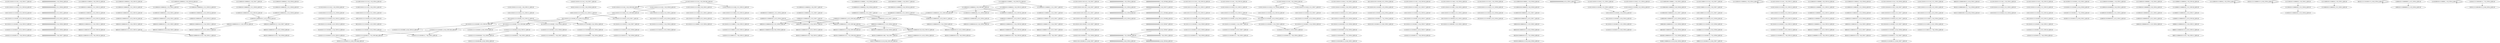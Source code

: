 digraph G {
    "1110101111110100111_6-25_COV:13_LEN:19" -> "1101011111101001111_7-26_COV:10_LEN:19";
    "0000000000000000000_1-20_COV:6_LEN:19" -> "0000000000000000000_2-21_COV:6_LEN:19";
    "1110001011110001011_3-22_COV:12_LEN:19" -> "1100010111100010111_4-23_COV:13_LEN:19";
    "1111000101110000101_2-21_COV:8_LEN:19" -> "1110001011100001011_3-22_COV:9_LEN:19";
    "1110011010111111101_2-20_COV:5_LEN:19" -> "1100110101111111010_3-21_COV:5_LEN:19";
    "1000010111100001011_4-22_COV:7_LEN:19" -> "0000101111000010111_5-23_COV:8_LEN:19";
    "1110111010111011101_2-20_COV:7_LEN:19" -> "1101110101110111010_3-21_COV:7_LEN:19";
    "1110101111111010011_6-25_COV:6_LEN:19" -> "1101011111110100111_7-26_COV:7_LEN:19";
    "0000000000000000000_4-22_COV:68_LEN:19" -> "0000000000000000000_5-23_COV:67_LEN:19";
    "1111000101111000101_2-21_COV:12_LEN:19" -> "1110001011110001011_3-22_COV:12_LEN:19";
    "1100010111100001011_3-22_COV:7_LEN:19" -> "1000101111000010111_5-23_COV:246_LEN:19";
    "1100010111100001011_3-22_COV:7_LEN:19" -> "1000101111000010111_5-24_COV:12_LEN:19";
    "1100010111100001011_3-22_COV:7_LEN:19" -> "1000101111000010110_5-25_COV:9_LEN:19";
    "1011101111111101001_4-23_COV:9_LEN:19" -> "0111011111111010011_5-24_COV:9_LEN:19";
    "1100010111000010111_4-23_COV:9_LEN:19" -> "1000101110000101111_5-24_COV:10_LEN:19";
    "1111011101011111101_1-20_COV:10_LEN:19" -> "1110111010111111010_2-21_COV:11_LEN:19";
    "0111010111111010011_5-24_COV:7_LEN:19" -> "1110101111110100111_6-25_COV:7_LEN:19";
    "0001011100001011111_6-25_COV:8_LEN:19" -> "0010111000010111110_7-26_COV:8_LEN:19";
    "1000101111000010111_5-23_COV:246_LEN:19" -> "0001011110000101110_6-26_COV:9_LEN:19";
    "1000101111000010111_5-23_COV:246_LEN:19" -> "0001011110000101111_6-24_COV:228_LEN:19";
    "1000101111000010111_5-23_COV:246_LEN:19" -> "0001011110000101110_6-24_COV:13_LEN:19";
    "1110111010111111101_2-20_COV:259_LEN:19" -> "1101110101111111010_3-22_COV:5_LEN:19";
    "1110111010111111101_2-20_COV:259_LEN:19" -> "1101110101111111010_3-21_COV:265_LEN:19";
    "1011101011111010100_4-22_COV:6_LEN:19" -> "0111010111110101001_5-23_COV:6_LEN:19";
    "1101011101110100111_7-25_COV:6_LEN:19" -> "1010111011101001111_8-26_COV:7_LEN:19";
    "1101011011110100111_7-25_COV:4_LEN:19" -> "1010110111101001111_8-26_COV:5_LEN:19";
    "1110001011110000101_3-21_COV:254_LEN:19" -> "1100010111100001011_4-22_COV:259_LEN:19";
    "1110001011110000101_3-21_COV:254_LEN:19" -> "1100010111100001011_4-23_COV:11_LEN:19";
    "0111010111111101001_5-24_COV:8_LEN:19" -> "1110101111111010011_6-25_COV:6_LEN:19";
    "1111100010111100010_1-20_COV:13_LEN:19" -> "1111000101111000101_2-21_COV:12_LEN:19";
    "1011101011111110101_4-23_COV:7_LEN:19" -> "0111010111111101011_5-24_COV:7_LEN:19";
    "1011101011111101001_4-23_COV:8_LEN:19" -> "0111010111111010011_5-24_COV:7_LEN:19";
    "0111010111111010011_5-24_COV:17_LEN:19" -> "1110101111110100111_6-25_COV:17_LEN:19";
    "1011101011111100100_4-22_COV:5_LEN:19" -> "0111010111111001001_5-23_COV:5_LEN:19";
    "1101110101111110010_3-21_COV:5_LEN:19" -> "1011101011111100100_4-22_COV:5_LEN:19";
    "1110111010111111001_2-20_COV:5_LEN:19" -> "1101110101111110010_3-21_COV:5_LEN:19";
    "1000101110000101111_5-24_COV:10_LEN:19" -> "0001011100001011111_6-25_COV:11_LEN:19";
    "1111000101111000011_2-21_COV:7_LEN:19" -> "1110001011110000111_3-22_COV:7_LEN:19";
    "1101101011111110100_3-22_COV:6_LEN:19" -> "1011010111111101001_4-23_COV:4_LEN:19";
    "0001011110000101111_6-25_COV:33_LEN:19" -> "0010111100001011110_7-26_COV:33_LEN:19";
    "1110101111111010010_6-24_COV:12_LEN:19" -> "1101011111110100101_7-26_COV:5_LEN:19";
    "1110101111111010010_6-24_COV:12_LEN:19" -> "1101011111110100100_7-25_COV:6_LEN:19";
    "0000101111000010111_5-23_COV:8_LEN:19" -> "0001011110000101110_6-26_COV:9_LEN:19";
    "0000101111000010111_5-23_COV:8_LEN:19" -> "0001011110000101111_6-24_COV:228_LEN:19";
    "0000101111000010111_5-23_COV:8_LEN:19" -> "0001011110000101110_6-24_COV:13_LEN:19";
    "0001011100001011111_6-25_COV:11_LEN:19" -> "0010111000010111110_7-26_COV:11_LEN:19";
    "1110001010110000101_3-21_COV:7_LEN:19" -> "1100010101100001011_4-22_COV:7_LEN:19";
    "1111000101111000010_1-20_COV:7_LEN:19" -> "1110001011110000101_2-21_COV:7_LEN:19";
    "0000000000000000000_6-25_COV:5_LEN:19" -> "0000000000000000000_6-25_COV:5_LEN:19";
    "1000101111000010111_5-24_COV:12_LEN:19" -> "0001011110000101111_6-25_COV:12_LEN:19";
    "0111010111111010011_5-24_COV:5_LEN:19" -> "1110101111110100111_6-25_COV:5_LEN:19";
    "1101110101111101001_3-23_COV:4_LEN:19" -> "1011101011111010011_4-24_COV:4_LEN:19";
    "0000000000000000000_4-23_COV:5_LEN:19" -> "0000000000000000000_5-24_COV:6_LEN:19";
    "1110101111110100111_6-25_COV:5_LEN:19" -> "1101011111101001111_7-26_COV:4_LEN:19";
    "1100010011100001011_4-22_COV:6_LEN:19" -> "1000100111000010111_5-23_COV:8_LEN:19";
    "1100001011110000101_3-21_COV:7_LEN:19" -> "1000010111100001011_4-22_COV:7_LEN:19";
    "0111010111111101011_5-24_COV:7_LEN:19" -> "1110101111111010111_6-25_COV:8_LEN:19";
    "0001010110000101111_6-24_COV:6_LEN:19" -> "0010101100001011111_7-25_COV:6_LEN:19";
    "0000000000000000000_3-22_COV:4_LEN:19" -> "0000000000000000000_4-23_COV:4_LEN:19";
    "1101110001111111010_3-21_COV:7_LEN:19" -> "1011100011111110100_4-22_COV:8_LEN:19";
    "1110001011110000101_2-21_COV:7_LEN:19" -> "1100010111100001011_3-22_COV:7_LEN:19";
    "1111100101111000010_1-20_COV:4_LEN:19" -> "1111100101111000010_1-20_COV:4_LEN:19";
    "1101110101111110100_3-22_COV:12_LEN:19" -> "1011101011111101001_4-23_COV:13_LEN:19";
    "0111011111111010011_5-24_COV:9_LEN:19" -> "1110111111110100111_6-25_COV:9_LEN:19";
    "0001011110000011111_6-25_COV:13_LEN:19" -> "0010111100000111110_7-26_COV:13_LEN:19";
    "0111010111111101001_5-23_COV:260_LEN:19" -> "1110101111111010010_6-24_COV:12_LEN:19";
    "0111010111111101001_5-23_COV:260_LEN:19" -> "1110101111111010011_6-26_COV:6_LEN:19";
    "0111010111111101001_5-23_COV:260_LEN:19" -> "1110101111111010011_6-24_COV:239_LEN:19";
    "1100010111000010111_4-23_COV:9_LEN:19" -> "1000101110000101111_5-24_COV:7_LEN:19";
    "1111100010111100000_1-20_COV:14_LEN:19" -> "1111000101111000001_2-21_COV:11_LEN:19";
    "1100010111100010111_4-23_COV:8_LEN:19" -> "1000101111000101111_5-24_COV:5_LEN:19";
    "0000000000000000000_3-22_COV:5_LEN:19" -> "0000000000000000000_4-23_COV:5_LEN:19";
    "1110101111110100111_6-25_COV:17_LEN:19" -> "1101011111101001111_7-26_COV:19_LEN:19";
    "1111011101011111010_1-19_COV:5_LEN:19" -> "1110111010111110101_2-20_COV:5_LEN:19";
    "0000000000000000000_3-21_COV:68_LEN:19" -> "0000000000000000000_4-22_COV:68_LEN:19";
    "1110101011111010011_6-24_COV:6_LEN:19" -> "1101010111110100111_7-25_COV:7_LEN:19";
    "1111011101011111101_1-20_COV:16_LEN:19" -> "1110111010111111010_2-21_COV:17_LEN:19";
    "1100010111000010111_4-24_COV:5_LEN:19" -> "1000101110000101111_5-25_COV:5_LEN:19";
    "1000101110000101111_5-25_COV:5_LEN:19" -> "0001011100001011110_6-26_COV:5_LEN:19";
    "1110001001110000101_3-21_COV:7_LEN:19" -> "1100010011100001011_4-22_COV:6_LEN:19";
    "1111011101111111101_1-20_COV:10_LEN:19" -> "1110111011111111010_2-21_COV:11_LEN:19";
    "1111011010111111101_1-20_COV:9_LEN:19" -> "1110110101111111010_2-21_COV:9_LEN:19";
    "1111011100011111110_1-19_COV:7_LEN:19" -> "1110111000111111101_2-20_COV:7_LEN:19";
    "1111000101111000001_2-21_COV:11_LEN:19" -> "1110001011110000011_3-22_COV:11_LEN:19";
    "0010111100001011111_7-25_COV:228_LEN:19" -> "0101111000010111110_8-26_COV:233_LEN:19";
    "1110101101111010011_6-24_COV:4_LEN:19" -> "1101011011110100111_7-25_COV:4_LEN:19";
    "1100010111100001011_4-22_COV:259_LEN:19" -> "1000101111000010111_5-23_COV:246_LEN:19";
    "1100010111100001011_4-22_COV:259_LEN:19" -> "1000101111000010111_5-24_COV:12_LEN:19";
    "1100010111100001011_4-22_COV:259_LEN:19" -> "1000101111000010110_5-25_COV:9_LEN:19";
    "1011101011111110001_4-23_COV:14_LEN:19" -> "0111010111111100011_5-24_COV:12_LEN:19";
    "1101011101011111110_1-19_COV:7_LEN:19" -> "1010111010111111101_2-20_COV:8_LEN:19";
    "1000101111000011111_5-24_COV:7_LEN:19" -> "0001011110000111111_6-25_COV:7_LEN:19";
    "1011101011111111001_4-23_COV:5_LEN:19" -> "0111010111111110011_5-24_COV:4_LEN:19";
    "1111100010111000010_1-20_COV:8_LEN:19" -> "1111000101110000101_2-21_COV:8_LEN:19";
    "1110001011100001011_3-22_COV:13_LEN:19" -> "1100010111000010111_4-23_COV:14_LEN:19";
    "1000101111000010110_5-25_COV:9_LEN:19" -> "0001011110000101100_6-26_COV:9_LEN:19";
    "1110111010101111101_2-20_COV:7_LEN:19" -> "1101110101011111010_3-21_COV:7_LEN:19";
    "1110110101111111010_2-21_COV:9_LEN:19" -> "1101101011111110100_3-22_COV:12_LEN:19";
    "1101101011111110100_3-22_COV:12_LEN:19" -> "1011010111111101001_4-23_COV:13_LEN:19";
    "1000100111000010111_5-23_COV:8_LEN:19" -> "0001001110000101111_6-24_COV:8_LEN:19";
    "1011101011111101001_4-23_COV:18_LEN:19" -> "0111010111111010011_5-24_COV:13_LEN:19";
    "0010111100001011111_6-25_COV:4_LEN:19" -> "0101111000010111110_8-26_COV:233_LEN:19";
    "1111000101110000101_2-21_COV:15_LEN:19" -> "1110001011100001011_3-22_COV:14_LEN:19";
    "1100010111000010111_4-23_COV:12_LEN:19" -> "1000101110000101111_5-24_COV:11_LEN:19";
    "1111100010111100001_1-19_COV:274_LEN:19" -> "1111000101111000011_2-21_COV:7_LEN:19";
    "1111100010111100001_1-19_COV:274_LEN:19" -> "1111000101111000010_2-20_COV:281_LEN:19";
    "0001011110000101111_6-25_COV:9_LEN:19" -> "0010111100001011110_7-26_COV:9_LEN:19";
    "1011101011101110100_4-22_COV:7_LEN:19" -> "0111010111011101001_5-23_COV:7_LEN:19";
    "1111011101011111101_1-20_COV:8_LEN:19" -> "1110111010111111010_2-21_COV:8_LEN:19";
    "0001011110000100111_6-24_COV:5_LEN:19" -> "0010111100001001111_7-25_COV:6_LEN:19";
    "1101011111110100111_6-25_COV:13_LEN:19" -> "1010111111101001111_8-26_COV:246_LEN:19";
    "1101010111110100111_7-25_COV:7_LEN:19" -> "1010101111101001111_8-26_COV:7_LEN:19";
    "1110001011110000100_3-21_COV:4_LEN:19" -> "1100010111100001001_4-22_COV:4_LEN:19";
    "1111011010111111101_1-20_COV:5_LEN:19" -> "1110110101111111010_2-21_COV:5_LEN:19";
    "1110111010111111100_2-20_COV:5_LEN:19" -> "1101110101111111000_3-21_COV:5_LEN:19";
    "0010101100001011111_7-25_COV:6_LEN:19" -> "0101011000010111110_8-26_COV:6_LEN:19";
    "1110111010111111010_2-21_COV:18_LEN:19" -> "1101110101111110100_3-22_COV:19_LEN:19";
    "0111010111111101000_5-24_COV:4_LEN:19" -> "1110101111111010000_6-25_COV:4_LEN:19";
    "0110001011110000101_3-21_COV:15_LEN:19" -> "1100010111100001011_4-22_COV:259_LEN:19";
    "0110001011110000101_3-21_COV:15_LEN:19" -> "1100010111100001011_4-23_COV:11_LEN:19";
    "1110101111110100111_6-25_COV:12_LEN:19" -> "1101011111101001111_7-26_COV:13_LEN:19";
    "1110001011110000011_3-22_COV:11_LEN:19" -> "1100010111100000111_4-23_COV:15_LEN:19";
    "1100110101111111010_3-21_COV:5_LEN:19" -> "1001101011111110100_4-22_COV:5_LEN:19";
    "1110111010111110100_2-22_COV:5_LEN:19" -> "1101110101111101001_3-23_COV:4_LEN:19";
    "1000101110000101111_5-24_COV:11_LEN:19" -> "0001011100001011111_6-25_COV:11_LEN:19";
    "1100010111100001111_4-23_COV:7_LEN:19" -> "1000101111000011111_5-24_COV:7_LEN:19";
    "1111000101110000101_2-22_COV:5_LEN:19" -> "1110001011100001011_3-23_COV:5_LEN:19";
    "0010011100001011111_7-25_COV:8_LEN:19" -> "0100111000010111110_8-26_COV:6_LEN:19";
    "1000101011000010111_5-23_COV:5_LEN:19" -> "0001010110000101111_6-24_COV:6_LEN:19";
    "0111010101111101001_5-23_COV:7_LEN:19" -> "1110101011111010011_6-24_COV:6_LEN:19";
    "1110111010111111010_2-21_COV:11_LEN:19" -> "1101110101111110100_3-22_COV:11_LEN:19";
    "1111011101011111010_1-21_COV:5_LEN:19" -> "1110111010111110100_2-22_COV:5_LEN:19";
    "1110111010111110101_2-20_COV:5_LEN:19" -> "1101110101111101010_3-21_COV:5_LEN:19";
    "1110111010111111010_2-21_COV:17_LEN:19" -> "1101110101111110100_3-22_COV:15_LEN:19";
    "0000000000000000000_5-23_COV:67_LEN:19" -> "0000000000000000000_6-24_COV:67_LEN:19";
    "0001011110000101111_6-25_COV:12_LEN:19" -> "0010111100001011110_7-26_COV:12_LEN:19";
    "1110111010111111010_2-21_COV:13_LEN:19" -> "1101110101111110100_3-22_COV:14_LEN:19";
    "0000000000000000000_7-25_COV:63_LEN:19" -> "0000000000000000001_8-26_COV:4_LEN:19";
    "0000000000000000000_7-25_COV:63_LEN:19" -> "0000000000000000000_8-26_COV:56_LEN:19";
    "0111010111110101001_5-23_COV:6_LEN:19" -> "1110101111101010011_6-24_COV:4_LEN:19";
    "1111100010111100010_1-20_COV:8_LEN:19" -> "1111000101111000101_2-21_COV:8_LEN:19";
    "1011101011111010011_4-24_COV:4_LEN:19" -> "0111010111110100111_5-25_COV:4_LEN:19";
    "1011101011111101001_4-23_COV:13_LEN:19" -> "0111010111111010011_5-24_COV:12_LEN:19";
    "1111000101110000101_2-21_COV:9_LEN:19" -> "1110001011100001011_3-22_COV:10_LEN:19";
    "1011101011111101001_4-23_COV:17_LEN:19" -> "0111010111111010011_5-24_COV:17_LEN:19";
    "1011101011111101001_4-23_COV:6_LEN:19" -> "0111010111111010011_5-24_COV:6_LEN:19";
    "0001011100001011111_6-25_COV:12_LEN:19" -> "0010111000010111110_7-26_COV:11_LEN:19";
    "1011101011111110000_4-22_COV:4_LEN:19" -> "0111010111111100001_5-23_COV:4_LEN:19";
    "1101110101111110100_3-22_COV:14_LEN:19" -> "1011101011111101001_4-23_COV:12_LEN:19";
    "1111100010111000010_1-20_COV:18_LEN:19" -> "1111000101110000101_2-21_COV:15_LEN:19";
    "1111100010111000010_1-20_COV:18_LEN:19" -> "1111000101110000101_2-22_COV:5_LEN:19";
    "1111000101011000010_2-20_COV:8_LEN:19" -> "1110001010110000101_3-21_COV:7_LEN:19";
    "0001011110000101111_6-24_COV:228_LEN:19" -> "0010111100001011111_7-25_COV:228_LEN:19";
    "1110100111111010011_6-24_COV:6_LEN:19" -> "1101001111110100111_7-25_COV:6_LEN:19";
    "1111011010111111101_1-20_COV:6_LEN:19" -> "1110110101111111010_2-21_COV:6_LEN:19";
    "1110001011100001011_3-22_COV:10_LEN:19" -> "1100010111000010111_4-23_COV:9_LEN:19";
    "1110001011110000111_3-22_COV:7_LEN:19" -> "1100010111100001111_4-23_COV:7_LEN:19";
    "1000101111000010111_5-24_COV:9_LEN:19" -> "0001011110000101111_6-25_COV:9_LEN:19";
    "1011101011111101001_4-23_COV:12_LEN:19" -> "0111010111111010011_5-24_COV:11_LEN:19";
    "1000101110000101111_5-24_COV:7_LEN:19" -> "0001011100001011111_6-25_COV:8_LEN:19";
    "1111000101101000010_2-20_COV:5_LEN:19" -> "1110001011010000101_3-21_COV:5_LEN:19";
    "1111001101011111110_1-19_COV:4_LEN:19" -> "1110011010111111101_2-20_COV:5_LEN:19";
    "1100010111000010111_4-23_COV:14_LEN:19" -> "1000101110000101111_5-24_COV:12_LEN:19";
    "1101110111111110100_3-22_COV:12_LEN:19" -> "1011101111111101001_4-23_COV:9_LEN:19";
    "0111010011111101001_5-23_COV:5_LEN:19" -> "1110100111111010011_6-24_COV:6_LEN:19";
    "0111010111111010011_5-24_COV:13_LEN:19" -> "1110101111110100111_6-25_COV:13_LEN:19";
    "0000000000000000000_5-24_COV:6_LEN:19" -> "0000000000000000000_6-25_COV:6_LEN:19";
    "1110111010111110100_2-22_COV:4_LEN:19" -> "1101110101111101001_3-23_COV:4_LEN:19";
    "1110000101111000010_2-20_COV:8_LEN:19" -> "1100001011110000101_3-21_COV:7_LEN:19";
    "0000000000000000000_6-25_COV:6_LEN:19" -> "0000000000000000000_7-26_COV:7_LEN:19";
    "1110101110111010011_6-24_COV:6_LEN:19" -> "1101011101110100111_7-25_COV:6_LEN:19";
    "0111010111111101011_5-24_COV:4_LEN:19" -> "1110101111111010111_6-25_COV:4_LEN:19";
    "1101110101110111010_3-21_COV:7_LEN:19" -> "1011101011101110100_4-22_COV:7_LEN:19";
    "1111000101111000101_2-21_COV:8_LEN:19" -> "1110001011110001011_3-22_COV:8_LEN:19";
    "0111010111111010011_5-24_COV:6_LEN:19" -> "1110101111110100111_6-25_COV:5_LEN:19";
    "1110001011110000101_3-22_COV:35_LEN:19" -> "1100010111100001011_4-23_COV:37_LEN:19";
    "1111100010111000001_1-19_COV:5_LEN:19" -> "1111000101110000010_2-20_COV:4_LEN:19";
    "1101011111010100111_7-25_COV:4_LEN:19" -> "1010111110101001111_8-26_COV:5_LEN:19";
    "0100010111100001011_4-22_COV:4_LEN:19" -> "1000101111000010111_5-23_COV:246_LEN:19";
    "0100010111100001011_4-22_COV:4_LEN:19" -> "1000101111000010111_5-24_COV:12_LEN:19";
    "0100010111100001011_4-22_COV:4_LEN:19" -> "1000101111000010110_5-25_COV:9_LEN:19";
    "1111100001111000010_1-20_COV:18_LEN:19" -> "1111000011110000101_2-21_COV:18_LEN:19";
    "0110101111111010011_5-24_COV:13_LEN:19" -> "1101011111110100111_6-25_COV:13_LEN:19";
    "1101110101111110100_3-22_COV:10_LEN:19" -> "1011101011111101001_4-23_COV:8_LEN:19";
    "1110111111110100111_6-25_COV:9_LEN:19" -> "1101111111101001111_7-26_COV:9_LEN:19";
    "1110101111101010011_6-24_COV:4_LEN:19" -> "1101011111010100111_7-25_COV:4_LEN:19";
    "1110101111110100111_6-25_COV:5_LEN:19" -> "1101011111101001111_7-26_COV:4_LEN:19";
    "1110111010111111010_2-21_COV:7_LEN:19" -> "1101110101111110100_3-22_COV:7_LEN:19";
    "1111000011110000101_2-21_COV:18_LEN:19" -> "1110000111100001011_3-22_COV:17_LEN:19";
    "1110101111111010111_6-25_COV:8_LEN:19" -> "1101011111110101111_7-26_COV:8_LEN:19";
    "1111000101111000010_1-20_COV:13_LEN:19" -> "1110001011110000101_3-21_COV:254_LEN:19";
    "1111000101111000010_1-20_COV:13_LEN:19" -> "1110001011110000100_3-21_COV:4_LEN:19";
    "1111000101111000010_1-20_COV:13_LEN:19" -> "1110001011110000101_3-22_COV:35_LEN:19";
    "1111100010111100010_1-20_COV:4_LEN:19" -> "1111100010111100010_1-20_COV:4_LEN:19";
    "1111011101011111101_1-20_COV:17_LEN:19" -> "1110111010111111010_2-21_COV:18_LEN:19";
    "1010111111100001111_8-26_COV:4_LEN:19" -> "1010111111100001111_8-26_COV:4_LEN:19";
    "1101110101111111000_3-22_COV:13_LEN:19" -> "1011101011111110001_4-23_COV:14_LEN:19";
    "1101110101111110100_3-22_COV:7_LEN:19" -> "1011101011111101001_4-23_COV:6_LEN:19";
    "1100010111100010111_4-23_COV:13_LEN:19" -> "1000101111000101111_5-24_COV:11_LEN:19";
    "1110001011100000101_3-21_COV:5_LEN:19" -> "1100010111000001011_4-22_COV:5_LEN:19";
    "1100011111110100111_7-25_COV:6_LEN:19" -> "1000111111101001111_8-26_COV:7_LEN:19";
    "0000000000000000000_2-21_COV:4_LEN:19" -> "0000000000000000000_3-22_COV:4_LEN:19";
    "1101110101111101010_3-21_COV:5_LEN:19" -> "1011101011111010100_4-22_COV:6_LEN:19";
    "1110001011110001011_3-22_COV:8_LEN:19" -> "1100010111100010111_4-23_COV:8_LEN:19";
    "0010111100001001111_7-25_COV:6_LEN:19" -> "0101111000010011110_8-26_COV:6_LEN:19";
    "1111001011110000101_2-21_COV:4_LEN:19" -> "1110010111100001011_3-22_COV:4_LEN:19";
    "1011101011111110100_3-22_COV:12_LEN:19" -> "0111010111111101001_5-24_COV:8_LEN:19";
    "1011101011111110100_3-22_COV:12_LEN:19" -> "0111010111111101001_5-23_COV:260_LEN:19";
    "1011101011111110100_3-22_COV:12_LEN:19" -> "0111010111111101000_5-24_COV:4_LEN:19";
    "1011101011111110100_3-22_COV:12_LEN:19" -> "0111010111111101000_5-25_COV:10_LEN:19";
    "1101110101011111010_3-21_COV:7_LEN:19" -> "1011101010111110100_4-22_COV:7_LEN:19";
    "1111011101011101110_1-19_COV:7_LEN:19" -> "1110111010111011101_2-20_COV:7_LEN:19";
    "1100010111100000111_4-23_COV:15_LEN:19" -> "1000101111000001111_5-24_COV:13_LEN:19";
    "1110111010111111101_1-20_COV:11_LEN:19" -> "1101110101111111010_2-21_COV:11_LEN:19";
    "1111000010111100001_1-19_COV:8_LEN:19" -> "1110000101111000010_2-20_COV:8_LEN:19";
    "1111011101011111101_1-20_COV:8_LEN:19" -> "1110111010111111010_2-21_COV:7_LEN:19";
    "0000000000000000000_1-20_COV:4_LEN:19" -> "0000000000000000000_2-21_COV:4_LEN:19";
    "1111011101011111110_1-19_COV:263_LEN:19" -> "1110111010111111101_2-20_COV:259_LEN:19";
    "1111011101011111110_1-19_COV:263_LEN:19" -> "1110111010111111100_2-20_COV:5_LEN:19";
    "1111011101011111110_1-19_COV:263_LEN:19" -> "1110111010111111100_2-21_COV:12_LEN:19";
    "1011101010111110100_4-22_COV:7_LEN:19" -> "0111010101111101001_5-23_COV:7_LEN:19";
    "1110101111110100111_6-25_COV:7_LEN:19" -> "1101011111101001111_7-26_COV:5_LEN:19";
    "1110110101111111010_2-21_COV:5_LEN:19" -> "1101101011111110100_3-22_COV:4_LEN:19";
    "1111100010111100010_1-20_COV:5_LEN:19" -> "1111000101111000101_2-21_COV:5_LEN:19";
    "1110101111110100111_6-25_COV:10_LEN:19" -> "1101011111101001111_7-26_COV:9_LEN:19";
    "1110001011100001011_3-22_COV:9_LEN:19" -> "1100010111000010111_4-23_COV:9_LEN:19";
    "1101110101111111010_2-21_COV:11_LEN:19" -> "1011101011111110100_3-22_COV:12_LEN:19";
    "0001001110000101111_6-24_COV:8_LEN:19" -> "0010011100001011111_7-25_COV:8_LEN:19";
    "1110000111100001011_3-22_COV:17_LEN:19" -> "1100001111000010111_4-23_COV:16_LEN:19";
    "0111010110111101001_5-23_COV:4_LEN:19" -> "1110101101111010011_6-24_COV:4_LEN:19";
    "1110111010111111010_2-21_COV:8_LEN:19" -> "1101110101111110100_3-22_COV:10_LEN:19";
    "0110101111111010011_6-24_COV:4_LEN:19" -> "1101011111110100111_7-26_COV:5_LEN:19";
    "0110101111111010011_6-24_COV:4_LEN:19" -> "1101011111110100111_7-25_COV:240_LEN:19";
    "1011101011111101001_4-23_COV:8_LEN:19" -> "0111010111111010011_5-24_COV:5_LEN:19";
    "1100001111000010111_4-23_COV:16_LEN:19" -> "1000011110000101111_5-24_COV:11_LEN:19";
    "1101110101111110100_3-22_COV:19_LEN:19" -> "1011101011111101001_4-23_COV:18_LEN:19";
    "1100010111100001011_4-23_COV:11_LEN:19" -> "1000101111000010111_5-24_COV:9_LEN:19";
    "0010111111101001111_8-26_COV:4_LEN:19" -> "0010111111101001111_8-26_COV:4_LEN:19";
    "1110111010111111010_2-21_COV:12_LEN:19" -> "1101110101111110100_3-22_COV:12_LEN:19";
    "0111010111111010011_5-24_COV:11_LEN:19" -> "1110101111110100111_6-25_COV:10_LEN:19";
    "1111000101110000010_2-20_COV:4_LEN:19" -> "1110001011100000101_3-21_COV:5_LEN:19";
    "1111011101011111100_1-19_COV:4_LEN:19" -> "1110111010111111001_2-20_COV:5_LEN:19";
    "1111000101110000101_2-21_COV:13_LEN:19" -> "1110001011100001011_3-22_COV:13_LEN:19";
    "1000101111000001111_5-24_COV:13_LEN:19" -> "0001011110000011111_6-25_COV:13_LEN:19";
    "1101110101111111100_3-22_COV:5_LEN:19" -> "1011101011111111001_4-23_COV:5_LEN:19";
    "0011010111111101001_5-23_COV:5_LEN:19" -> "0110101111111010011_6-24_COV:4_LEN:19";
    "1111100010111000010_1-20_COV:7_LEN:19" -> "1111000101110000101_2-21_COV:9_LEN:19";
    "0001011110000101110_6-24_COV:13_LEN:19" -> "0010111100001011100_7-26_COV:7_LEN:19";
    "0111010111110100111_5-25_COV:4_LEN:19" -> "1110101111101001111_6-26_COV:4_LEN:19";
    "1111100010101100001_1-19_COV:8_LEN:19" -> "1111000101011000010_2-20_COV:8_LEN:19";
    "0111010111111010011_5-24_COV:12_LEN:19" -> "1110101111110100111_6-25_COV:12_LEN:19";
    "1100010111100000011_4-22_COV:4_LEN:19" -> "1000101111000000111_5-23_COV:4_LEN:19";
    "0111010111011101001_5-23_COV:7_LEN:19" -> "1110101110111010011_6-24_COV:6_LEN:19";
    "1111011101011111101_1-20_COV:13_LEN:19" -> "1110111010111111010_2-21_COV:13_LEN:19";
    "1110100010111100001_1-19_COV:4_LEN:19" -> "1110100010111100001_1-19_COV:4_LEN:19";
    "1110101111111010000_6-25_COV:4_LEN:19" -> "1101011111110100001_7-26_COV:4_LEN:19";
    "1111100010111000010_1-20_COV:13_LEN:19" -> "1111000101110000101_2-21_COV:13_LEN:19";
    "1101110101111111010_3-22_COV:5_LEN:19" -> "1011101011111110101_4-23_COV:4_LEN:19";
    "1111011101010111110_1-19_COV:6_LEN:19" -> "1110111010101111101_2-20_COV:7_LEN:19";
    "1110001011100001011_3-23_COV:5_LEN:19" -> "1100010111000010111_4-24_COV:5_LEN:19";
    "0000000000000000000_2-21_COV:4_LEN:19" -> "0000000000000000000_3-22_COV:4_LEN:19";
    "0001011100001011111_6-25_COV:11_LEN:19" -> "0010111000010111110_7-26_COV:11_LEN:19";
    "1110111010111111100_2-21_COV:12_LEN:19" -> "1101110101111111000_3-22_COV:13_LEN:19";
    "1110101111111010011_6-24_COV:239_LEN:19" -> "1101011111110100111_7-26_COV:5_LEN:19";
    "1110101111111010011_6-24_COV:239_LEN:19" -> "1101011111110100111_7-25_COV:240_LEN:19";
    "1101011111100100111_7-25_COV:4_LEN:19" -> "1010111111001001111_8-26_COV:4_LEN:19";
    "1110111010111111110_2-21_COV:5_LEN:19" -> "1101110101111111100_3-22_COV:5_LEN:19";
    "1001101011111110100_4-22_COV:5_LEN:19" -> "0011010111111101001_5-23_COV:5_LEN:19";
    "1010001011110000101_3-21_COV:4_LEN:19" -> "0100010111100001011_4-22_COV:4_LEN:19";
    "1101110101111111000_3-21_COV:5_LEN:19" -> "1011101011111110000_4-22_COV:4_LEN:19";
    "1101110101111110100_3-22_COV:11_LEN:19" -> "1011101011111101001_4-24_COV:4_LEN:19";
    "1101110101111110100_3-22_COV:11_LEN:19" -> "1011101011111101001_4-23_COV:8_LEN:19";
    "0111010111111101000_5-25_COV:10_LEN:19" -> "1110101111111010001_6-26_COV:10_LEN:19";
    "1011101011111110100_4-22_COV:270_LEN:19" -> "0111010111111101001_5-24_COV:8_LEN:19";
    "1011101011111110100_4-22_COV:270_LEN:19" -> "0111010111111101001_5-23_COV:260_LEN:19";
    "1011101011111110100_4-22_COV:270_LEN:19" -> "0111010111111101000_5-24_COV:4_LEN:19";
    "1011101011111110100_4-22_COV:270_LEN:19" -> "0111010111111101000_5-25_COV:10_LEN:19";
    "1110001111111010011_6-24_COV:6_LEN:19" -> "1100011111110100111_7-25_COV:6_LEN:19";
    "1101100010111100001_1-19_COV:17_LEN:19" -> "1011000101111000010_2-20_COV:16_LEN:19";
    "1110111011111111010_2-21_COV:11_LEN:19" -> "1101110111111110100_3-22_COV:12_LEN:19";
    "1010111010111111101_2-20_COV:8_LEN:19" -> "0101110101111111010_3-21_COV:11_LEN:19";
    "1101110101111111010_3-21_COV:265_LEN:19" -> "1011101011111110101_4-23_COV:7_LEN:19";
    "1101110101111111010_3-21_COV:265_LEN:19" -> "1011101011111110100_4-22_COV:270_LEN:19";
    "1110001011100001011_3-22_COV:14_LEN:19" -> "1100010111000010111_4-23_COV:12_LEN:19";
    "1011100011111110100_4-22_COV:8_LEN:19" -> "0111000111111101001_5-23_COV:6_LEN:19";
    "1110001011010000101_3-21_COV:5_LEN:19" -> "1100010110100001011_4-22_COV:5_LEN:19";
    "0111010111111100011_5-24_COV:12_LEN:19" -> "1110101111111000111_6-25_COV:12_LEN:19";
    "0001011110001011111_6-25_COV:10_LEN:19" -> "0010111100010111110_7-26_COV:10_LEN:19";
    "1000101111000010111_5-24_COV:33_LEN:19" -> "0001011110000101111_6-25_COV:33_LEN:19";
    "1100010101100001011_4-22_COV:7_LEN:19" -> "1000101011000010111_5-23_COV:5_LEN:19";
    "0000000000000000000_6-24_COV:67_LEN:19" -> "0000000000000000000_7-26_COV:5_LEN:19";
    "0000000000000000000_6-24_COV:67_LEN:19" -> "0000000000000000000_7-25_COV:63_LEN:19";
    "1000101110000101111_5-24_COV:12_LEN:19" -> "0001011100001011111_6-25_COV:12_LEN:19";
    "1111100010011100001_1-19_COV:5_LEN:19" -> "1111000100111000010_2-20_COV:6_LEN:19";
    "0111010111111110011_5-24_COV:4_LEN:19" -> "1110101111111100111_6-25_COV:4_LEN:19";
    "1111000101111000010_2-20_COV:281_LEN:19" -> "1110001011110000101_3-21_COV:254_LEN:19";
    "1111000101111000010_2-20_COV:281_LEN:19" -> "1110001011110000100_3-21_COV:4_LEN:19";
    "1111000101111000010_2-20_COV:281_LEN:19" -> "1110001011110000101_3-22_COV:35_LEN:19";
    "1110110101111111010_2-21_COV:6_LEN:19" -> "1101101011111110100_3-22_COV:6_LEN:19";
    "1111011101011111101_1-20_COV:11_LEN:19" -> "1110111010111111010_2-21_COV:12_LEN:19";
    "1111000100111000010_2-20_COV:6_LEN:19" -> "1110001001110000101_3-21_COV:7_LEN:19";
    "0111000111111101001_5-23_COV:6_LEN:19" -> "1110001111111010011_6-24_COV:6_LEN:19";
    "0000000000000000000_1-19_COV:68_LEN:19" -> "0000000000000000000_2-20_COV:72_LEN:19";
    "1110101111111100111_6-25_COV:4_LEN:19" -> "1101011111111001111_7-26_COV:4_LEN:19";
    "0000000000000000000_2-21_COV:6_LEN:19" -> "0000000000000000000_3-22_COV:5_LEN:19";
    "1101110101111110100_3-22_COV:15_LEN:19" -> "1011101011111101001_4-23_COV:17_LEN:19";
    "1011000101111000010_2-20_COV:16_LEN:19" -> "0110001011110000101_3-21_COV:15_LEN:19";
    "1011010111111101001_4-23_COV:13_LEN:19" -> "0110101111111010011_5-24_COV:13_LEN:19";
    "1111100101111000010_1-20_COV:5_LEN:19" -> "1111001011110000101_2-21_COV:4_LEN:19";
    "1100010111000001011_4-22_COV:5_LEN:19" -> "1000101110000010111_5-23_COV:4_LEN:19";
    "1110111000111111101_2-20_COV:7_LEN:19" -> "1101110001111111010_3-21_COV:7_LEN:19";
    "1111100010110100001_1-19_COV:5_LEN:19" -> "1111000101101000010_2-20_COV:5_LEN:19";
    "0001011110000111111_6-25_COV:7_LEN:19" -> "0010111100001111110_7-26_COV:7_LEN:19";
    "1101011111110100100_7-25_COV:6_LEN:19" -> "1010111111101001001_8-26_COV:6_LEN:19";
    "0101110101111111010_3-21_COV:11_LEN:19" -> "1011101011111110101_4-23_COV:7_LEN:19";
    "0101110101111111010_3-21_COV:11_LEN:19" -> "1011101011111110100_4-22_COV:270_LEN:19";
    "1110111010111111101_1-20_COV:9_LEN:19" -> "1101110101111111010_3-22_COV:5_LEN:19";
    "1110111010111111101_1-20_COV:9_LEN:19" -> "1101110101111111010_3-21_COV:265_LEN:19";
    "1110101111111000111_6-25_COV:12_LEN:19" -> "1101011111110001111_7-26_COV:12_LEN:19";
    "1011101011011110100_4-22_COV:4_LEN:19" -> "0111010110111101001_5-23_COV:4_LEN:19";
    "0000111100001011111_6-25_COV:12_LEN:19" -> "0001111000010111110_7-26_COV:11_LEN:19";
    "1101001111110100111_7-25_COV:6_LEN:19" -> "1010011111101001111_8-26_COV:5_LEN:19";
    "0001011110001011111_6-25_COV:7_LEN:19" -> "0010111100010111110_7-26_COV:7_LEN:19";
    "1100010111100001011_4-23_COV:37_LEN:19" -> "1000101111000010110_5-24_COV:4_LEN:19";
    "1100010111100001011_4-23_COV:37_LEN:19" -> "1000101111000010111_5-24_COV:33_LEN:19";
    "1000101111000101111_5-24_COV:5_LEN:19" -> "0001011110001011111_6-25_COV:7_LEN:19";
    "1101011111110100111_7-25_COV:240_LEN:19" -> "1010111111101001111_8-26_COV:246_LEN:19";
    "1011101011111110101_4-23_COV:4_LEN:19" -> "0111010111111101011_5-24_COV:4_LEN:19";
    "0000000000000000000_2-20_COV:72_LEN:19" -> "0000000000000000000_3-21_COV:68_LEN:19";
    "0000000000000000000_2-20_COV:72_LEN:19" -> "0000000000000000000_3-22_COV:4_LEN:19";
    "1111011101011111010_1-21_COV:4_LEN:19" -> "1110111010111110100_2-22_COV:4_LEN:19";
    "1000011110000101111_5-24_COV:11_LEN:19" -> "0000111100001011111_6-25_COV:12_LEN:19";
    "1000101111000101111_5-24_COV:11_LEN:19" -> "0001011110001011111_6-25_COV:10_LEN:19";
}
